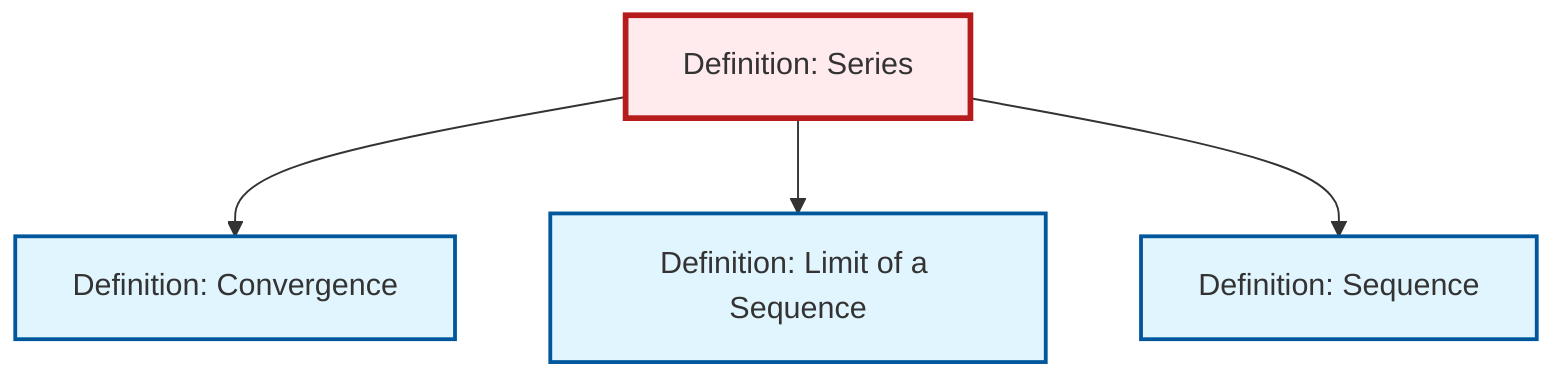 graph TD
    classDef definition fill:#e1f5fe,stroke:#01579b,stroke-width:2px
    classDef theorem fill:#f3e5f5,stroke:#4a148c,stroke-width:2px
    classDef axiom fill:#fff3e0,stroke:#e65100,stroke-width:2px
    classDef example fill:#e8f5e9,stroke:#1b5e20,stroke-width:2px
    classDef current fill:#ffebee,stroke:#b71c1c,stroke-width:3px
    def-sequence["Definition: Sequence"]:::definition
    def-series["Definition: Series"]:::definition
    def-convergence["Definition: Convergence"]:::definition
    def-limit["Definition: Limit of a Sequence"]:::definition
    def-series --> def-convergence
    def-series --> def-limit
    def-series --> def-sequence
    class def-series current